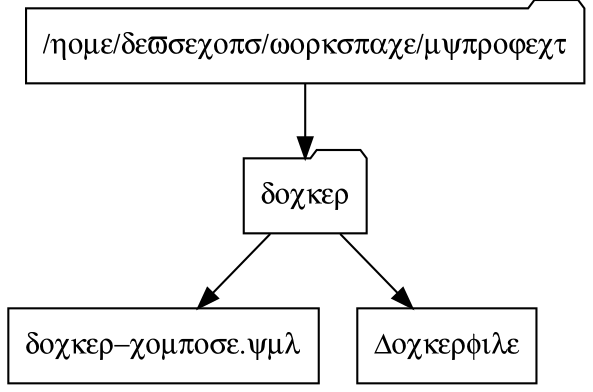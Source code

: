 digraph docker {
  size="8,4";
  node [fontname="Helvetica" fontsize=14 shape=box];
  edge [fontname="Symbol" fontsize=10];

  framework [shape=folder fontname="Symbol" label="/home/devsecops/workspace/myproject"];
  docker [shape=folder fontname="Symbol" label="docker"];
  dockercom [fontname="Symbol" label="docker-compose.yml"];
  Dockerfile [fontname="Symbol" label="Dockerfile"];

  framework -> docker;
  docker -> dockercom;
  docker -> Dockerfile;
}
